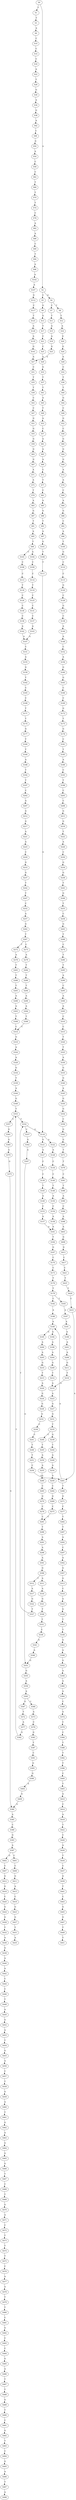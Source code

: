 strict digraph  {
	S0 -> S1 [ label = T ];
	S0 -> S2 [ label = A ];
	S1 -> S3 [ label = T ];
	S2 -> S4 [ label = G ];
	S2 -> S5 [ label = C ];
	S3 -> S6 [ label = A ];
	S4 -> S7 [ label = C ];
	S4 -> S8 [ label = T ];
	S5 -> S9 [ label = G ];
	S6 -> S10 [ label = C ];
	S7 -> S11 [ label = T ];
	S8 -> S12 [ label = T ];
	S9 -> S13 [ label = G ];
	S10 -> S14 [ label = C ];
	S11 -> S15 [ label = A ];
	S12 -> S16 [ label = A ];
	S13 -> S17 [ label = T ];
	S14 -> S18 [ label = C ];
	S15 -> S19 [ label = A ];
	S16 -> S20 [ label = G ];
	S17 -> S21 [ label = C ];
	S18 -> S22 [ label = A ];
	S19 -> S23 [ label = G ];
	S20 -> S24 [ label = G ];
	S21 -> S25 [ label = C ];
	S22 -> S26 [ label = T ];
	S23 -> S27 [ label = A ];
	S24 -> S28 [ label = A ];
	S25 -> S29 [ label = A ];
	S26 -> S30 [ label = G ];
	S27 -> S31 [ label = C ];
	S28 -> S32 [ label = C ];
	S29 -> S33 [ label = G ];
	S30 -> S34 [ label = A ];
	S31 -> S35 [ label = T ];
	S32 -> S36 [ label = T ];
	S33 -> S37 [ label = T ];
	S34 -> S38 [ label = G ];
	S35 -> S39 [ label = T ];
	S36 -> S40 [ label = T ];
	S37 -> S41 [ label = T ];
	S38 -> S42 [ label = A ];
	S39 -> S43 [ label = C ];
	S40 -> S44 [ label = G ];
	S41 -> S45 [ label = A ];
	S42 -> S46 [ label = C ];
	S43 -> S47 [ label = C ];
	S44 -> S48 [ label = C ];
	S45 -> S49 [ label = T ];
	S46 -> S50 [ label = G ];
	S47 -> S51 [ label = G ];
	S48 -> S52 [ label = G ];
	S49 -> S53 [ label = A ];
	S50 -> S54 [ label = A ];
	S51 -> S55 [ label = G ];
	S52 -> S56 [ label = C ];
	S53 -> S57 [ label = C ];
	S54 -> S58 [ label = C ];
	S55 -> S59 [ label = G ];
	S56 -> S60 [ label = G ];
	S57 -> S61 [ label = A ];
	S58 -> S62 [ label = C ];
	S59 -> S63 [ label = G ];
	S60 -> S64 [ label = G ];
	S61 -> S65 [ label = A ];
	S62 -> S66 [ label = T ];
	S63 -> S67 [ label = G ];
	S64 -> S68 [ label = G ];
	S65 -> S69 [ label = A ];
	S66 -> S70 [ label = T ];
	S67 -> S71 [ label = A ];
	S68 -> S72 [ label = A ];
	S69 -> S73 [ label = C ];
	S70 -> S74 [ label = T ];
	S71 -> S75 [ label = A ];
	S72 -> S76 [ label = A ];
	S73 -> S77 [ label = T ];
	S74 -> S78 [ label = C ];
	S75 -> S79 [ label = T ];
	S76 -> S80 [ label = C ];
	S77 -> S81 [ label = C ];
	S78 -> S82 [ label = A ];
	S79 -> S83 [ label = A ];
	S80 -> S84 [ label = A ];
	S81 -> S85 [ label = A ];
	S82 -> S86 [ label = A ];
	S83 -> S87 [ label = G ];
	S84 -> S88 [ label = G ];
	S85 -> S89 [ label = G ];
	S86 -> S90 [ label = C ];
	S87 -> S91 [ label = T ];
	S88 -> S92 [ label = C ];
	S89 -> S93 [ label = T ];
	S90 -> S94 [ label = T ];
	S91 -> S95 [ label = A ];
	S92 -> S96 [ label = A ];
	S93 -> S97 [ label = A ];
	S94 -> S98 [ label = A ];
	S95 -> S99 [ label = T ];
	S96 -> S100 [ label = T ];
	S97 -> S101 [ label = G ];
	S98 -> S102 [ label = A ];
	S99 -> S103 [ label = C ];
	S99 -> S104 [ label = A ];
	S100 -> S105 [ label = G ];
	S101 -> S106 [ label = T ];
	S102 -> S107 [ label = A ];
	S103 -> S108 [ label = C ];
	S104 -> S109 [ label = C ];
	S105 -> S110 [ label = C ];
	S106 -> S111 [ label = T ];
	S107 -> S112 [ label = G ];
	S108 -> S113 [ label = C ];
	S109 -> S114 [ label = C ];
	S110 -> S115 [ label = C ];
	S111 -> S116 [ label = G ];
	S112 -> S117 [ label = C ];
	S113 -> S118 [ label = T ];
	S114 -> S119 [ label = T ];
	S115 -> S120 [ label = G ];
	S116 -> S121 [ label = G ];
	S116 -> S122 [ label = A ];
	S117 -> S123 [ label = T ];
	S118 -> S124 [ label = C ];
	S119 -> S125 [ label = C ];
	S120 -> S126 [ label = C ];
	S121 -> S127 [ label = A ];
	S122 -> S128 [ label = A ];
	S123 -> S129 [ label = A ];
	S124 -> S130 [ label = C ];
	S125 -> S131 [ label = C ];
	S126 -> S132 [ label = G ];
	S127 -> S133 [ label = C ];
	S128 -> S134 [ label = C ];
	S129 -> S135 [ label = A ];
	S130 -> S136 [ label = C ];
	S131 -> S137 [ label = C ];
	S132 -> S138 [ label = C ];
	S133 -> S139 [ label = C ];
	S134 -> S140 [ label = C ];
	S135 -> S141 [ label = G ];
	S136 -> S142 [ label = A ];
	S137 -> S143 [ label = A ];
	S138 -> S144 [ label = A ];
	S139 -> S145 [ label = T ];
	S140 -> S146 [ label = T ];
	S141 -> S27 [ label = A ];
	S142 -> S147 [ label = A ];
	S143 -> S147 [ label = A ];
	S144 -> S148 [ label = A ];
	S145 -> S149 [ label = A ];
	S146 -> S150 [ label = A ];
	S147 -> S151 [ label = C ];
	S148 -> S152 [ label = C ];
	S149 -> S153 [ label = C ];
	S150 -> S154 [ label = C ];
	S151 -> S155 [ label = A ];
	S152 -> S156 [ label = A ];
	S153 -> S157 [ label = A ];
	S154 -> S158 [ label = A ];
	S155 -> S159 [ label = G ];
	S156 -> S160 [ label = G ];
	S157 -> S161 [ label = A ];
	S158 -> S161 [ label = A ];
	S159 -> S162 [ label = T ];
	S160 -> S163 [ label = G ];
	S161 -> S164 [ label = T ];
	S162 -> S165 [ label = C ];
	S163 -> S166 [ label = C ];
	S164 -> S167 [ label = G ];
	S165 -> S168 [ label = C ];
	S166 -> S169 [ label = C ];
	S167 -> S170 [ label = C ];
	S168 -> S171 [ label = T ];
	S169 -> S172 [ label = G ];
	S170 -> S173 [ label = C ];
	S171 -> S174 [ label = T ];
	S172 -> S175 [ label = T ];
	S173 -> S176 [ label = T ];
	S174 -> S177 [ label = G ];
	S175 -> S178 [ label = G ];
	S176 -> S179 [ label = T ];
	S177 -> S180 [ label = T ];
	S178 -> S181 [ label = C ];
	S179 -> S182 [ label = C ];
	S179 -> S183 [ label = T ];
	S180 -> S184 [ label = T ];
	S181 -> S185 [ label = T ];
	S182 -> S186 [ label = A ];
	S183 -> S187 [ label = A ];
	S184 -> S188 [ label = A ];
	S185 -> S189 [ label = A ];
	S186 -> S190 [ label = A ];
	S187 -> S191 [ label = A ];
	S188 -> S192 [ label = T ];
	S189 -> S193 [ label = C ];
	S190 -> S194 [ label = A ];
	S190 -> S195 [ label = G ];
	S191 -> S196 [ label = A ];
	S192 -> S197 [ label = T ];
	S193 -> S198 [ label = T ];
	S194 -> S199 [ label = A ];
	S195 -> S200 [ label = A ];
	S196 -> S201 [ label = A ];
	S197 -> S202 [ label = C ];
	S198 -> S203 [ label = C ];
	S199 -> S204 [ label = A ];
	S200 -> S205 [ label = A ];
	S201 -> S206 [ label = A ];
	S202 -> S207 [ label = G ];
	S203 -> S208 [ label = C ];
	S204 -> S209 [ label = G ];
	S205 -> S210 [ label = G ];
	S206 -> S211 [ label = G ];
	S207 -> S212 [ label = G ];
	S208 -> S213 [ label = G ];
	S209 -> S214 [ label = T ];
	S210 -> S215 [ label = T ];
	S211 -> S216 [ label = T ];
	S212 -> S217 [ label = G ];
	S213 -> S218 [ label = G ];
	S214 -> S219 [ label = A ];
	S215 -> S220 [ label = A ];
	S216 -> S219 [ label = A ];
	S217 -> S221 [ label = A ];
	S218 -> S222 [ label = T ];
	S219 -> S223 [ label = A ];
	S220 -> S224 [ label = G ];
	S221 -> S225 [ label = A ];
	S222 -> S226 [ label = A ];
	S223 -> S227 [ label = G ];
	S224 -> S228 [ label = G ];
	S225 -> S229 [ label = C ];
	S226 -> S230 [ label = C ];
	S227 -> S231 [ label = G ];
	S228 -> S232 [ label = G ];
	S229 -> S233 [ label = G ];
	S230 -> S234 [ label = G ];
	S231 -> S235 [ label = T ];
	S232 -> S236 [ label = C ];
	S233 -> S237 [ label = G ];
	S234 -> S238 [ label = G ];
	S235 -> S239 [ label = G ];
	S235 -> S240 [ label = C ];
	S236 -> S241 [ label = C ];
	S237 -> S242 [ label = T ];
	S238 -> S243 [ label = T ];
	S239 -> S244 [ label = T ];
	S240 -> S245 [ label = T ];
	S241 -> S246 [ label = T ];
	S242 -> S247 [ label = T ];
	S243 -> S248 [ label = G ];
	S244 -> S249 [ label = A ];
	S245 -> S250 [ label = A ];
	S246 -> S251 [ label = T ];
	S247 -> S252 [ label = C ];
	S248 -> S253 [ label = T ];
	S249 -> S254 [ label = A ];
	S250 -> S255 [ label = A ];
	S251 -> S256 [ label = C ];
	S252 -> S257 [ label = A ];
	S253 -> S258 [ label = C ];
	S254 -> S259 [ label = A ];
	S255 -> S260 [ label = A ];
	S256 -> S261 [ label = A ];
	S257 -> S262 [ label = G ];
	S258 -> S263 [ label = G ];
	S259 -> S264 [ label = C ];
	S260 -> S265 [ label = C ];
	S261 -> S266 [ label = T ];
	S261 -> S190 [ label = A ];
	S262 -> S267 [ label = T ];
	S263 -> S268 [ label = T ];
	S264 -> S269 [ label = G ];
	S265 -> S270 [ label = G ];
	S266 -> S271 [ label = G ];
	S267 -> S272 [ label = T ];
	S267 -> S273 [ label = C ];
	S268 -> S274 [ label = C ];
	S269 -> S275 [ label = C ];
	S270 -> S276 [ label = C ];
	S271 -> S277 [ label = C ];
	S272 -> S278 [ label = A ];
	S273 -> S279 [ label = A ];
	S274 -> S280 [ label = T ];
	S275 -> S281 [ label = C ];
	S276 -> S281 [ label = C ];
	S277 -> S282 [ label = T ];
	S278 -> S283 [ label = T ];
	S279 -> S284 [ label = T ];
	S280 -> S285 [ label = T ];
	S281 -> S286 [ label = T ];
	S282 -> S287 [ label = T ];
	S283 -> S288 [ label = T ];
	S284 -> S289 [ label = T ];
	S285 -> S290 [ label = A ];
	S286 -> S291 [ label = A ];
	S287 -> S292 [ label = A ];
	S288 -> S293 [ label = T ];
	S289 -> S294 [ label = T ];
	S290 -> S295 [ label = C ];
	S291 -> S296 [ label = A ];
	S292 -> S297 [ label = C ];
	S293 -> S298 [ label = A ];
	S294 -> S299 [ label = A ];
	S295 -> S300 [ label = A ];
	S296 -> S301 [ label = A ];
	S297 -> S302 [ label = A ];
	S298 -> S303 [ label = A ];
	S299 -> S304 [ label = A ];
	S300 -> S305 [ label = A ];
	S301 -> S306 [ label = G ];
	S302 -> S307 [ label = G ];
	S303 -> S308 [ label = T ];
	S304 -> S309 [ label = T ];
	S305 -> S310 [ label = C ];
	S306 -> S311 [ label = A ];
	S306 -> S312 [ label = T ];
	S307 -> S313 [ label = G ];
	S308 -> S314 [ label = C ];
	S309 -> S314 [ label = C ];
	S310 -> S315 [ label = C ];
	S311 -> S316 [ label = A ];
	S312 -> S317 [ label = A ];
	S313 -> S318 [ label = C ];
	S314 -> S319 [ label = G ];
	S315 -> S320 [ label = T ];
	S316 -> S321 [ label = G ];
	S317 -> S322 [ label = G ];
	S318 -> S323 [ label = A ];
	S319 -> S324 [ label = A ];
	S320 -> S325 [ label = T ];
	S321 -> S326 [ label = T ];
	S322 -> S327 [ label = T ];
	S323 -> S328 [ label = G ];
	S324 -> S329 [ label = A ];
	S325 -> S330 [ label = A ];
	S326 -> S331 [ label = T ];
	S327 -> S332 [ label = T ];
	S328 -> S333 [ label = T ];
	S329 -> S334 [ label = G ];
	S330 -> S335 [ label = G ];
	S331 -> S336 [ label = C ];
	S332 -> S116 [ label = G ];
	S332 -> S337 [ label = C ];
	S333 -> S338 [ label = T ];
	S334 -> S339 [ label = T ];
	S335 -> S340 [ label = G ];
	S336 -> S341 [ label = G ];
	S337 -> S342 [ label = G ];
	S338 -> S343 [ label = G ];
	S339 -> S344 [ label = A ];
	S340 -> S345 [ label = A ];
	S341 -> S346 [ label = A ];
	S342 -> S347 [ label = A ];
	S343 -> S348 [ label = A ];
	S344 -> S349 [ label = G ];
	S345 -> S350 [ label = G ];
	S346 -> S351 [ label = G ];
	S347 -> S351 [ label = G ];
	S348 -> S352 [ label = G ];
	S349 -> S353 [ label = T ];
	S350 -> S354 [ label = G ];
	S351 -> S355 [ label = G ];
	S352 -> S356 [ label = A ];
	S353 -> S332 [ label = T ];
	S353 -> S357 [ label = C ];
	S354 -> S358 [ label = C ];
	S355 -> S359 [ label = A ];
	S356 -> S360 [ label = A ];
	S357 -> S361 [ label = G ];
	S358 -> S362 [ label = G ];
	S359 -> S363 [ label = A ];
	S360 -> S364 [ label = A ];
	S361 -> S365 [ label = G ];
	S362 -> S366 [ label = G ];
	S363 -> S367 [ label = G ];
	S363 -> S368 [ label = C ];
	S364 -> S369 [ label = C ];
	S365 -> S370 [ label = A ];
	S366 -> S371 [ label = T ];
	S367 -> S372 [ label = T ];
	S368 -> S373 [ label = A ];
	S369 -> S374 [ label = A ];
	S370 -> S375 [ label = G ];
	S371 -> S376 [ label = T ];
	S372 -> S377 [ label = A ];
	S373 -> S378 [ label = C ];
	S374 -> S379 [ label = C ];
	S375 -> S380 [ label = G ];
	S376 -> S381 [ label = C ];
	S377 -> S382 [ label = G ];
	S378 -> S383 [ label = G ];
	S379 -> S384 [ label = C ];
	S380 -> S385 [ label = A ];
	S381 -> S386 [ label = T ];
	S382 -> S353 [ label = T ];
	S383 -> S387 [ label = T ];
	S384 -> S388 [ label = T ];
	S385 -> S389 [ label = C ];
	S386 -> S390 [ label = A ];
	S387 -> S391 [ label = C ];
	S388 -> S392 [ label = T ];
	S389 -> S393 [ label = G ];
	S390 -> S394 [ label = C ];
	S391 -> S395 [ label = G ];
	S392 -> S396 [ label = T ];
	S393 -> S397 [ label = A ];
	S394 -> S398 [ label = A ];
	S395 -> S399 [ label = G ];
	S396 -> S400 [ label = C ];
	S397 -> S401 [ label = C ];
	S397 -> S402 [ label = G ];
	S398 -> S403 [ label = A ];
	S399 -> S404 [ label = A ];
	S400 -> S405 [ label = T ];
	S401 -> S406 [ label = C ];
	S402 -> S407 [ label = C ];
	S403 -> S408 [ label = G ];
	S404 -> S409 [ label = G ];
	S405 -> S410 [ label = A ];
	S406 -> S411 [ label = G ];
	S407 -> S412 [ label = G ];
	S408 -> S413 [ label = G ];
	S409 -> S380 [ label = G ];
	S410 -> S414 [ label = C ];
	S411 -> S415 [ label = A ];
	S412 -> S416 [ label = G ];
	S413 -> S417 [ label = C ];
	S414 -> S418 [ label = A ];
	S415 -> S419 [ label = C ];
	S416 -> S420 [ label = C ];
	S417 -> S421 [ label = C ];
	S418 -> S422 [ label = T ];
	S419 -> S423 [ label = G ];
	S420 -> S424 [ label = G ];
	S421 -> S425 [ label = T ];
	S422 -> S426 [ label = C ];
	S423 -> S427 [ label = G ];
	S424 -> S428 [ label = G ];
	S425 -> S429 [ label = T ];
	S426 -> S430 [ label = A ];
	S427 -> S431 [ label = T ];
	S428 -> S432 [ label = T ];
	S429 -> S433 [ label = C ];
	S430 -> S434 [ label = T ];
	S431 -> S435 [ label = A ];
	S432 -> S436 [ label = A ];
	S433 -> S261 [ label = A ];
	S434 -> S437 [ label = C ];
	S436 -> S438 [ label = G ];
	S437 -> S439 [ label = G ];
	S438 -> S440 [ label = A ];
	S439 -> S441 [ label = T ];
	S440 -> S442 [ label = A ];
	S441 -> S443 [ label = C ];
	S442 -> S444 [ label = C ];
	S443 -> S445 [ label = G ];
	S444 -> S446 [ label = C ];
	S445 -> S447 [ label = G ];
	S446 -> S448 [ label = T ];
	S447 -> S449 [ label = T ];
	S448 -> S450 [ label = A ];
	S449 -> S451 [ label = T ];
	S450 -> S452 [ label = G ];
	S452 -> S453 [ label = A ];
	S453 -> S454 [ label = T ];
	S454 -> S455 [ label = G ];
	S455 -> S456 [ label = A ];
	S456 -> S457 [ label = C ];
	S457 -> S458 [ label = T ];
	S458 -> S459 [ label = G ];
	S459 -> S460 [ label = A ];
	S460 -> S461 [ label = T ];
	S461 -> S462 [ label = G ];
	S462 -> S463 [ label = A ];
	S463 -> S464 [ label = G ];
	S464 -> S465 [ label = G ];
	S465 -> S466 [ label = G ];
	S466 -> S467 [ label = T ];
	S467 -> S468 [ label = C ];
	S468 -> S469 [ label = T ];
	S469 -> S470 [ label = G ];
	S470 -> S471 [ label = A ];
	S471 -> S472 [ label = C ];
	S472 -> S473 [ label = T ];
	S473 -> S474 [ label = T ];
	S474 -> S475 [ label = T ];
	S475 -> S476 [ label = C ];
	S476 -> S477 [ label = A ];
	S477 -> S478 [ label = A ];
	S478 -> S479 [ label = T ];
	S479 -> S480 [ label = T ];
	S480 -> S481 [ label = C ];
	S481 -> S482 [ label = G ];
	S482 -> S483 [ label = C ];
	S483 -> S484 [ label = C ];
	S484 -> S485 [ label = G ];
	S485 -> S486 [ label = A ];
	S486 -> S487 [ label = T ];
	S487 -> S488 [ label = T ];
	S488 -> S489 [ label = G ];
	S489 -> S490 [ label = T ];
	S490 -> S491 [ label = C ];
	S491 -> S492 [ label = G ];
	S492 -> S493 [ label = T ];
	S493 -> S494 [ label = C ];
	S494 -> S495 [ label = G ];
	S495 -> S496 [ label = A ];
	S496 -> S497 [ label = T ];
	S497 -> S498 [ label = A ];
}
